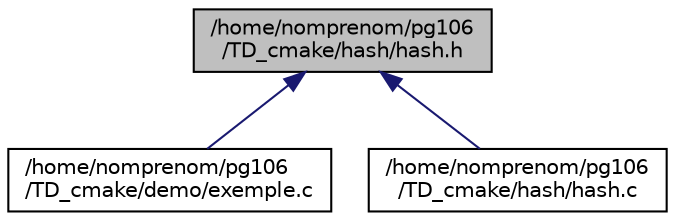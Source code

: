 digraph "/home/nomprenom/pg106/TD_cmake/hash/hash.h"
{
 // LATEX_PDF_SIZE
  edge [fontname="Helvetica",fontsize="10",labelfontname="Helvetica",labelfontsize="10"];
  node [fontname="Helvetica",fontsize="10",shape=record];
  Node1 [label="/home/nomprenom/pg106\l/TD_cmake/hash/hash.h",height=0.2,width=0.4,color="black", fillcolor="grey75", style="filled", fontcolor="black",tooltip=" "];
  Node1 -> Node2 [dir="back",color="midnightblue",fontsize="10",style="solid",fontname="Helvetica"];
  Node2 [label="/home/nomprenom/pg106\l/TD_cmake/demo/exemple.c",height=0.2,width=0.4,color="black", fillcolor="white", style="filled",URL="$exemple_8c.html",tooltip=" "];
  Node1 -> Node3 [dir="back",color="midnightblue",fontsize="10",style="solid",fontname="Helvetica"];
  Node3 [label="/home/nomprenom/pg106\l/TD_cmake/hash/hash.c",height=0.2,width=0.4,color="black", fillcolor="white", style="filled",URL="$hash_8c.html",tooltip=" "];
}
